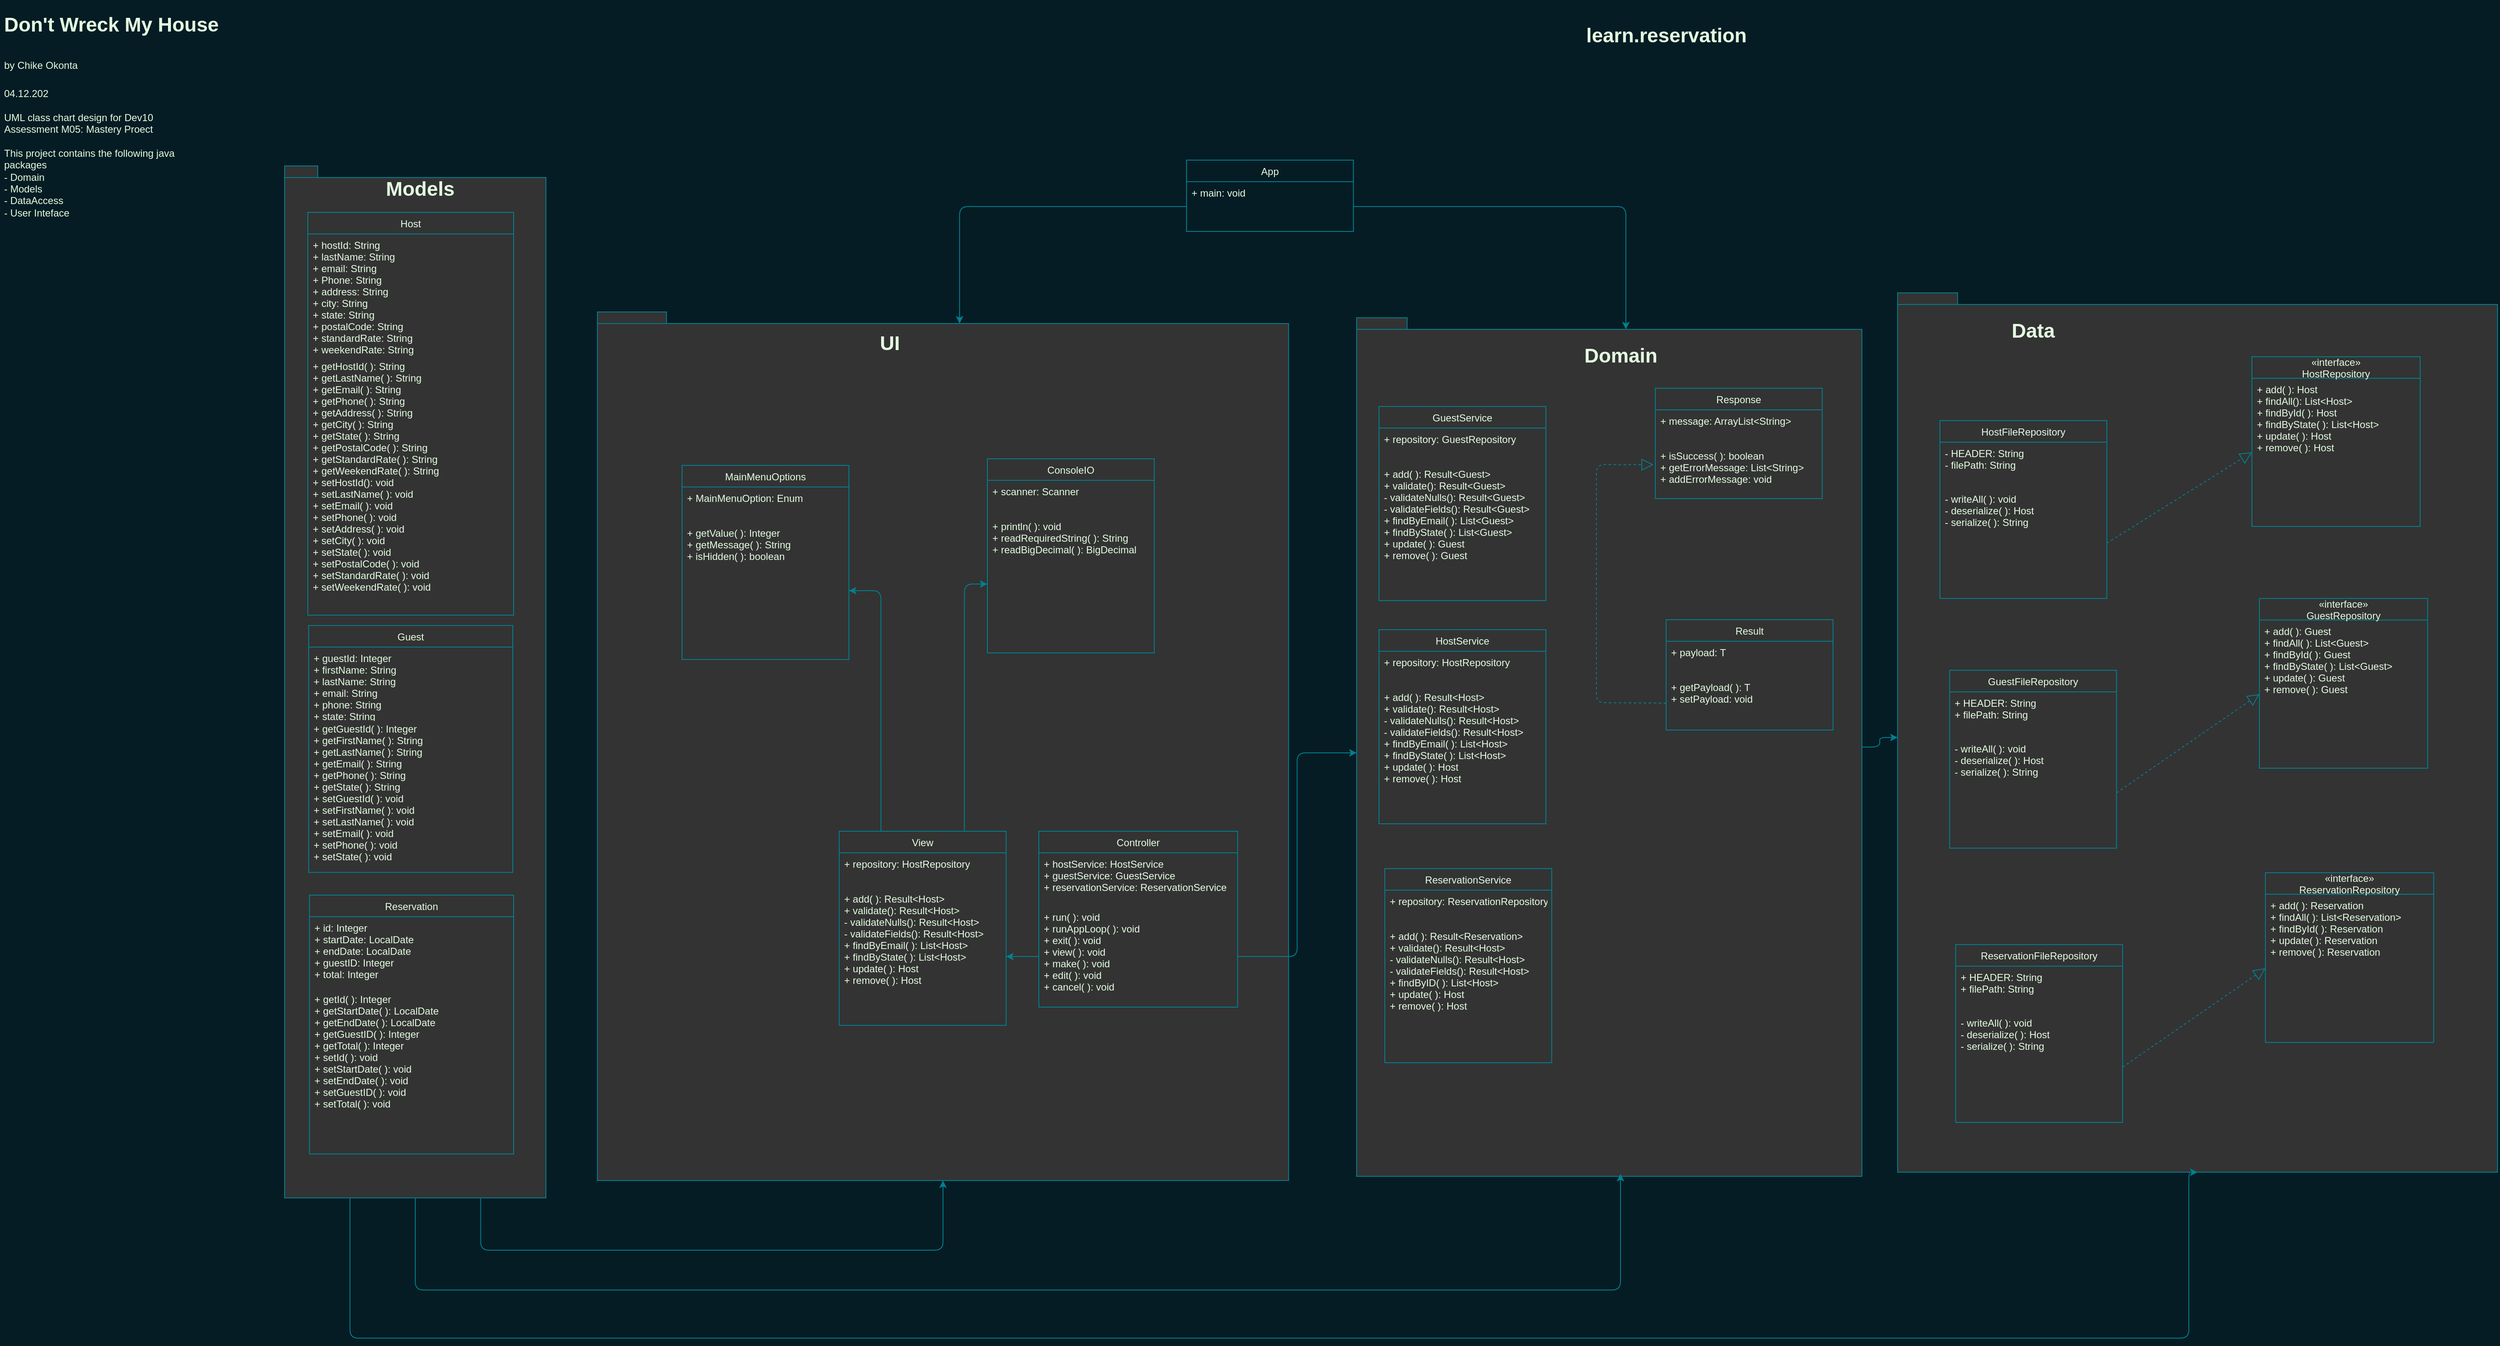 <mxfile version="14.6.0" type="device"><diagram id="C5RBs43oDa-KdzZeNtuy" name="Page-1"><mxGraphModel dx="1796" dy="1861" grid="0" gridSize="10" guides="1" tooltips="1" connect="1" arrows="1" fold="1" page="1" pageScale="1" pageWidth="413" pageHeight="583" background="#061C24" math="0" shadow="0"><root><mxCell id="WIyWlLk6GJQsqaUBKTNV-0"/><mxCell id="WIyWlLk6GJQsqaUBKTNV-1" parent="WIyWlLk6GJQsqaUBKTNV-0"/><mxCell id="X1wV24dMDwGqUg4bcwOv-81" value="" style="group" parent="WIyWlLk6GJQsqaUBKTNV-1" vertex="1" connectable="0"><mxGeometry x="-4" y="-931" width="315" height="1244" as="geometry"/></mxCell><mxCell id="X1wV24dMDwGqUg4bcwOv-82" value="" style="shape=folder;fontStyle=1;spacingTop=10;tabWidth=40;tabHeight=14;tabPosition=left;html=1;strokeColor=#028090;fontColor=#E4FDE1;fillColor=#333333;" parent="X1wV24dMDwGqUg4bcwOv-81" vertex="1"><mxGeometry width="315" height="1244" as="geometry"/></mxCell><mxCell id="X1wV24dMDwGqUg4bcwOv-83" value="Models" style="text;strokeColor=none;fillColor=none;html=1;fontSize=24;fontStyle=1;verticalAlign=middle;align=center;fontColor=#E4FDE1;" parent="X1wV24dMDwGqUg4bcwOv-81" vertex="1"><mxGeometry x="78" y="19.429" width="170" height="17.097" as="geometry"/></mxCell><mxCell id="X1wV24dMDwGqUg4bcwOv-84" value="Host" style="swimlane;fontStyle=0;childLayout=stackLayout;horizontal=1;startSize=26;fillColor=none;horizontalStack=0;resizeParent=1;resizeParentMax=0;resizeLast=0;collapsible=1;marginBottom=0;rounded=0;sketch=0;fontColor=#E4FDE1;strokeColor=#028090;" parent="X1wV24dMDwGqUg4bcwOv-81" vertex="1"><mxGeometry x="28" y="55.957" width="248" height="485.52" as="geometry"/></mxCell><mxCell id="X1wV24dMDwGqUg4bcwOv-85" value="+ hostId: String&#10;+ lastName: String&#10;+ email: String&#10;+ Phone: String&#10;+ address: String&#10;+ city: String&#10;+ state: String&#10;+ postalCode: String&#10;+ standardRate: String&#10;+ weekendRate: String&#10;" style="text;strokeColor=none;fillColor=none;align=left;verticalAlign=top;spacingLeft=4;spacingRight=4;overflow=hidden;rotatable=0;points=[[0,0.5],[1,0.5]];portConstraint=eastwest;fontColor=#E4FDE1;" parent="X1wV24dMDwGqUg4bcwOv-84" vertex="1"><mxGeometry y="26" width="248" height="146" as="geometry"/></mxCell><mxCell id="X1wV24dMDwGqUg4bcwOv-112" value="+ getHostId( ): String&#10;+ getLastName( ): String&#10;+ getEmail( ): String&#10;+ getPhone( ): String&#10;+ getAddress( ): String&#10;+ getCity( ): String&#10;+ getState( ): String&#10;+ getPostalCode( ): String&#10;+ getStandardRate( ): String&#10;+ getWeekendRate( ): String&#10;+ setHostId(): void&#10;+ setLastName( ): void&#10;+ setEmail( ): void&#10;+ setPhone( ): void&#10;+ setAddress( ): void&#10;+ setCity( ): void&#10;+ setState( ): void&#10;+ setPostalCode( ): void&#10;+ setStandardRate( ): void&#10;+ setWeekendRate( ): void&#10;" style="text;strokeColor=none;fillColor=none;align=left;verticalAlign=top;spacingLeft=4;spacingRight=4;overflow=hidden;rotatable=0;points=[[0,0.5],[1,0.5]];portConstraint=eastwest;fontColor=#E4FDE1;" parent="X1wV24dMDwGqUg4bcwOv-84" vertex="1"><mxGeometry y="172" width="248" height="313.52" as="geometry"/></mxCell><mxCell id="X1wV24dMDwGqUg4bcwOv-89" value="Guest" style="swimlane;fontStyle=0;childLayout=stackLayout;horizontal=1;startSize=26;fillColor=none;horizontalStack=0;resizeParent=1;resizeParentMax=0;resizeLast=0;collapsible=1;marginBottom=0;rounded=0;sketch=0;fontColor=#E4FDE1;strokeColor=#028090;" parent="X1wV24dMDwGqUg4bcwOv-81" vertex="1"><mxGeometry x="29" y="554" width="246" height="297.685" as="geometry"/></mxCell><mxCell id="X1wV24dMDwGqUg4bcwOv-90" value="+ guestId: Integer&#10;+ firstName: String&#10;+ lastName: String&#10;+ email: String&#10;+ phone: String&#10;+ state: String&#10;" style="text;strokeColor=none;fillColor=none;align=left;verticalAlign=top;spacingLeft=4;spacingRight=4;overflow=hidden;rotatable=0;points=[[0,0.5],[1,0.5]];portConstraint=eastwest;fontColor=#E4FDE1;" parent="X1wV24dMDwGqUg4bcwOv-89" vertex="1"><mxGeometry y="26" width="246" height="85.106" as="geometry"/></mxCell><mxCell id="X1wV24dMDwGqUg4bcwOv-116" value="+ getGuestId( ): Integer&#10;+ getFirstName( ): String&#10;+ getLastName( ): String&#10;+ getEmail( ): String&#10;+ getPhone( ): String&#10;+ getState( ): String&#10;+ setGuestId( ): void&#10;+ setFirstName( ): void&#10;+ setLastName( ): void&#10;+ setEmail( ): void&#10;+ setPhone( ): void&#10;+ setState( ): void&#10;&#10;" style="text;strokeColor=none;fillColor=none;align=left;verticalAlign=top;spacingLeft=4;spacingRight=4;overflow=hidden;rotatable=0;points=[[0,0.5],[1,0.5]];portConstraint=eastwest;fontColor=#E4FDE1;" parent="X1wV24dMDwGqUg4bcwOv-89" vertex="1"><mxGeometry y="111.106" width="246" height="186.579" as="geometry"/></mxCell><mxCell id="X1wV24dMDwGqUg4bcwOv-94" value="Reservation" style="swimlane;fontStyle=0;childLayout=stackLayout;horizontal=1;startSize=26;fillColor=none;horizontalStack=0;resizeParent=1;resizeParentMax=0;resizeLast=0;collapsible=1;marginBottom=0;rounded=0;sketch=0;fontColor=#E4FDE1;strokeColor=#028090;" parent="X1wV24dMDwGqUg4bcwOv-81" vertex="1"><mxGeometry x="30" y="879" width="246" height="312" as="geometry"/></mxCell><mxCell id="X1wV24dMDwGqUg4bcwOv-95" value="+ id: Integer&#10;+ startDate: LocalDate&#10;+ endDate: LocalDate&#10;+ guestID: Integer&#10;+ total: Integer&#10;" style="text;strokeColor=none;fillColor=none;align=left;verticalAlign=top;spacingLeft=4;spacingRight=4;overflow=hidden;rotatable=0;points=[[0,0.5],[1,0.5]];portConstraint=eastwest;fontColor=#E4FDE1;" parent="X1wV24dMDwGqUg4bcwOv-94" vertex="1"><mxGeometry y="26" width="246" height="86" as="geometry"/></mxCell><mxCell id="X1wV24dMDwGqUg4bcwOv-125" value="+ getId( ): Integer&#10;+ getStartDate( ): LocalDate&#10;+ getEndDate( ): LocalDate&#10;+ getGuestID( ): Integer&#10;+ getTotal( ): Integer&#10;+ setId( ): void&#10;+ setStartDate( ): void&#10;+ setEndDate( ): void&#10;+ setGuestID( ): void&#10;+ setTotal( ): void&#10;" style="text;strokeColor=none;fillColor=none;align=left;verticalAlign=top;spacingLeft=4;spacingRight=4;overflow=hidden;rotatable=0;points=[[0,0.5],[1,0.5]];portConstraint=eastwest;fontColor=#E4FDE1;" parent="X1wV24dMDwGqUg4bcwOv-94" vertex="1"><mxGeometry y="112" width="246" height="200" as="geometry"/></mxCell><mxCell id="X1wV24dMDwGqUg4bcwOv-99" value="" style="group" parent="WIyWlLk6GJQsqaUBKTNV-1" vertex="1" connectable="0"><mxGeometry x="1288" y="-748" width="609" height="1035" as="geometry"/></mxCell><mxCell id="X1wV24dMDwGqUg4bcwOv-29" value="" style="shape=folder;fontStyle=1;spacingTop=10;tabWidth=40;tabHeight=14;tabPosition=left;html=1;strokeColor=#028090;fontColor=#E4FDE1;fillColor=#333333;" parent="X1wV24dMDwGqUg4bcwOv-99" vertex="1"><mxGeometry width="609" height="1035" as="geometry"/></mxCell><mxCell id="X1wV24dMDwGqUg4bcwOv-30" value="Domain" style="text;strokeColor=none;fillColor=none;html=1;fontSize=24;fontStyle=1;verticalAlign=middle;align=center;fontColor=#E4FDE1;" parent="X1wV24dMDwGqUg4bcwOv-99" vertex="1"><mxGeometry x="258.996" y="32.505" width="117.248" height="26.485" as="geometry"/></mxCell><mxCell id="X1wV24dMDwGqUg4bcwOv-186" value="Response" style="swimlane;fontStyle=0;childLayout=stackLayout;horizontal=1;startSize=26;fillColor=none;horizontalStack=0;resizeParent=1;resizeParentMax=0;resizeLast=0;collapsible=1;marginBottom=0;rounded=0;sketch=0;fontColor=#E4FDE1;strokeColor=#028090;" parent="X1wV24dMDwGqUg4bcwOv-99" vertex="1"><mxGeometry x="360.003" y="84.995" width="201.14" height="133" as="geometry"/></mxCell><mxCell id="X1wV24dMDwGqUg4bcwOv-187" value="+ message: ArrayList&lt;String&gt;" style="text;strokeColor=none;fillColor=none;align=left;verticalAlign=top;spacingLeft=4;spacingRight=4;overflow=hidden;rotatable=0;points=[[0,0.5],[1,0.5]];portConstraint=eastwest;fontColor=#E4FDE1;" parent="X1wV24dMDwGqUg4bcwOv-186" vertex="1"><mxGeometry y="26" width="201.14" height="42" as="geometry"/></mxCell><mxCell id="X1wV24dMDwGqUg4bcwOv-188" value="+ isSuccess( ): boolean&#10;+ getErrorMessage: List&lt;String&gt;&#10;+ addErrorMessage: void" style="text;strokeColor=none;fillColor=none;align=left;verticalAlign=top;spacingLeft=4;spacingRight=4;overflow=hidden;rotatable=0;points=[[0,0.5],[1,0.5]];portConstraint=eastwest;fontColor=#E4FDE1;" parent="X1wV24dMDwGqUg4bcwOv-186" vertex="1"><mxGeometry y="68" width="201.14" height="65" as="geometry"/></mxCell><mxCell id="X1wV24dMDwGqUg4bcwOv-190" value="Result" style="swimlane;fontStyle=0;childLayout=stackLayout;horizontal=1;startSize=26;fillColor=none;horizontalStack=0;resizeParent=1;resizeParentMax=0;resizeLast=0;collapsible=1;marginBottom=0;rounded=0;sketch=0;fontColor=#E4FDE1;strokeColor=#028090;" parent="X1wV24dMDwGqUg4bcwOv-99" vertex="1"><mxGeometry x="373.003" y="363.995" width="201.14" height="133" as="geometry"/></mxCell><mxCell id="X1wV24dMDwGqUg4bcwOv-191" value="+ payload: T" style="text;strokeColor=none;fillColor=none;align=left;verticalAlign=top;spacingLeft=4;spacingRight=4;overflow=hidden;rotatable=0;points=[[0,0.5],[1,0.5]];portConstraint=eastwest;fontColor=#E4FDE1;" parent="X1wV24dMDwGqUg4bcwOv-190" vertex="1"><mxGeometry y="26" width="201.14" height="42" as="geometry"/></mxCell><mxCell id="X1wV24dMDwGqUg4bcwOv-192" value="+ getPayload( ): T&#10;+ setPayload: void" style="text;strokeColor=none;fillColor=none;align=left;verticalAlign=top;spacingLeft=4;spacingRight=4;overflow=hidden;rotatable=0;points=[[0,0.5],[1,0.5]];portConstraint=eastwest;fontColor=#E4FDE1;" parent="X1wV24dMDwGqUg4bcwOv-190" vertex="1"><mxGeometry y="68" width="201.14" height="65" as="geometry"/></mxCell><mxCell id="X1wV24dMDwGqUg4bcwOv-193" value="" style="endArrow=block;dashed=1;endFill=0;endSize=12;html=1;fontColor=#E4FDE1;strokeColor=#028090;fillColor=#F45B69;exitX=0;exitY=0.5;exitDx=0;exitDy=0;entryX=-0.011;entryY=0.372;entryDx=0;entryDy=0;entryPerimeter=0;" parent="X1wV24dMDwGqUg4bcwOv-99" source="X1wV24dMDwGqUg4bcwOv-192" target="X1wV24dMDwGqUg4bcwOv-188" edge="1"><mxGeometry width="160" relative="1" as="geometry"><mxPoint x="166" y="290" as="sourcePoint"/><mxPoint x="326" y="290" as="targetPoint"/><Array as="points"><mxPoint x="289" y="464"/><mxPoint x="289" y="177"/></Array></mxGeometry></mxCell><mxCell id="X1wV24dMDwGqUg4bcwOv-194" value="HostService" style="swimlane;fontStyle=0;childLayout=stackLayout;horizontal=1;startSize=26;fillColor=none;horizontalStack=0;resizeParent=1;resizeParentMax=0;resizeLast=0;collapsible=1;marginBottom=0;rounded=0;sketch=0;fontColor=#E4FDE1;strokeColor=#028090;" parent="X1wV24dMDwGqUg4bcwOv-99" vertex="1"><mxGeometry x="27" y="376" width="201.14" height="234" as="geometry"/></mxCell><mxCell id="X1wV24dMDwGqUg4bcwOv-195" value="+ repository: HostRepository" style="text;strokeColor=none;fillColor=none;align=left;verticalAlign=top;spacingLeft=4;spacingRight=4;overflow=hidden;rotatable=0;points=[[0,0.5],[1,0.5]];portConstraint=eastwest;fontColor=#E4FDE1;" parent="X1wV24dMDwGqUg4bcwOv-194" vertex="1"><mxGeometry y="26" width="201.14" height="42" as="geometry"/></mxCell><mxCell id="X1wV24dMDwGqUg4bcwOv-196" value="+ add( ): Result&lt;Host&gt;&#10;+ validate(): Result&lt;Host&gt;&#10;- validateNulls(): Result&lt;Host&gt;&#10;- validateFields(): Result&lt;Host&gt; &#10;+ findByEmail( ): List&lt;Host&gt;&#10;+ findByState( ): List&lt;Host&gt; &#10;+ update( ): Host&#10;+ remove( ): Host" style="text;strokeColor=none;fillColor=none;align=left;verticalAlign=top;spacingLeft=4;spacingRight=4;overflow=hidden;rotatable=0;points=[[0,0.5],[1,0.5]];portConstraint=eastwest;fontColor=#E4FDE1;" parent="X1wV24dMDwGqUg4bcwOv-194" vertex="1"><mxGeometry y="68" width="201.14" height="166" as="geometry"/></mxCell><mxCell id="X1wV24dMDwGqUg4bcwOv-199" value="GuestService" style="swimlane;fontStyle=0;childLayout=stackLayout;horizontal=1;startSize=26;fillColor=none;horizontalStack=0;resizeParent=1;resizeParentMax=0;resizeLast=0;collapsible=1;marginBottom=0;rounded=0;sketch=0;fontColor=#E4FDE1;strokeColor=#028090;" parent="X1wV24dMDwGqUg4bcwOv-99" vertex="1"><mxGeometry x="27" y="107" width="201.14" height="234" as="geometry"/></mxCell><mxCell id="X1wV24dMDwGqUg4bcwOv-200" value="+ repository: GuestRepository" style="text;strokeColor=none;fillColor=none;align=left;verticalAlign=top;spacingLeft=4;spacingRight=4;overflow=hidden;rotatable=0;points=[[0,0.5],[1,0.5]];portConstraint=eastwest;fontColor=#E4FDE1;" parent="X1wV24dMDwGqUg4bcwOv-199" vertex="1"><mxGeometry y="26" width="201.14" height="42" as="geometry"/></mxCell><mxCell id="X1wV24dMDwGqUg4bcwOv-201" value="+ add( ): Result&lt;Guest&gt;&#10;+ validate(): Result&lt;Guest&gt;&#10;- validateNulls(): Result&lt;Guest&gt;&#10;- validateFields(): Result&lt;Guest&gt; &#10;+ findByEmail( ): List&lt;Guest&gt;&#10;+ findByState( ): List&lt;Guest&gt; &#10;+ update( ): Guest&#10;+ remove( ): Guest" style="text;strokeColor=none;fillColor=none;align=left;verticalAlign=top;spacingLeft=4;spacingRight=4;overflow=hidden;rotatable=0;points=[[0,0.5],[1,0.5]];portConstraint=eastwest;fontColor=#E4FDE1;" parent="X1wV24dMDwGqUg4bcwOv-199" vertex="1"><mxGeometry y="68" width="201.14" height="166" as="geometry"/></mxCell><mxCell id="X1wV24dMDwGqUg4bcwOv-202" value="ReservationService" style="swimlane;fontStyle=0;childLayout=stackLayout;horizontal=1;startSize=26;fillColor=none;horizontalStack=0;resizeParent=1;resizeParentMax=0;resizeLast=0;collapsible=1;marginBottom=0;rounded=0;sketch=0;fontColor=#E4FDE1;strokeColor=#028090;" parent="X1wV24dMDwGqUg4bcwOv-99" vertex="1"><mxGeometry x="34" y="664" width="201.14" height="234" as="geometry"/></mxCell><mxCell id="X1wV24dMDwGqUg4bcwOv-203" value="+ repository: ReservationRepository" style="text;strokeColor=none;fillColor=none;align=left;verticalAlign=top;spacingLeft=4;spacingRight=4;overflow=hidden;rotatable=0;points=[[0,0.5],[1,0.5]];portConstraint=eastwest;fontColor=#E4FDE1;" parent="X1wV24dMDwGqUg4bcwOv-202" vertex="1"><mxGeometry y="26" width="201.14" height="42" as="geometry"/></mxCell><mxCell id="X1wV24dMDwGqUg4bcwOv-204" value="+ add( ): Result&lt;Reservation&gt;&#10;+ validate(): Result&lt;Host&gt;&#10;- validateNulls(): Result&lt;Host&gt;&#10;- validateFields(): Result&lt;Host&gt; &#10;+ findByID( ): List&lt;Host&gt;&#10;+ update( ): Host&#10;+ remove( ): Host" style="text;strokeColor=none;fillColor=none;align=left;verticalAlign=top;spacingLeft=4;spacingRight=4;overflow=hidden;rotatable=0;points=[[0,0.5],[1,0.5]];portConstraint=eastwest;fontColor=#E4FDE1;" parent="X1wV24dMDwGqUg4bcwOv-202" vertex="1"><mxGeometry y="68" width="201.14" height="166" as="geometry"/></mxCell><mxCell id="X1wV24dMDwGqUg4bcwOv-108" value="&lt;h1&gt;&lt;span&gt;Don't Wreck My House&lt;/span&gt;&lt;/h1&gt;&lt;h1&gt;&lt;span style=&quot;font-size: 12px ; font-weight: normal&quot;&gt;by Chike Okonta&lt;/span&gt;&lt;br&gt;&lt;/h1&gt;&lt;div&gt;04.12.202&lt;/div&gt;&lt;div&gt;&lt;br&gt;&lt;/div&gt;&lt;div&gt;UML class chart design for Dev10&lt;/div&gt;&lt;div&gt;Assessment M05: Mastery Proect&lt;/div&gt;&lt;div&gt;&lt;br&gt;&lt;/div&gt;&lt;div&gt;This project contains the following java packages&lt;/div&gt;&lt;div&gt;- Domain&lt;/div&gt;&lt;div&gt;- Models&lt;/div&gt;&lt;div&gt;- DataAccess&lt;/div&gt;&lt;div&gt;- User Inteface&amp;nbsp;&lt;/div&gt;" style="text;html=1;strokeColor=none;fillColor=none;spacing=5;spacingTop=-20;whiteSpace=wrap;overflow=hidden;rounded=0;sketch=0;fontColor=#E4FDE1;" parent="WIyWlLk6GJQsqaUBKTNV-1" vertex="1"><mxGeometry x="-347" y="-1121" width="267" height="328" as="geometry"/></mxCell><mxCell id="X1wV24dMDwGqUg4bcwOv-140" value="" style="group" parent="WIyWlLk6GJQsqaUBKTNV-1" vertex="1" connectable="0"><mxGeometry x="1943" y="-766" width="722" height="1058" as="geometry"/></mxCell><mxCell id="X1wV24dMDwGqUg4bcwOv-141" value="" style="shape=folder;fontStyle=1;spacingTop=10;tabWidth=40;tabHeight=14;tabPosition=left;html=1;strokeColor=#028090;fontColor=#E4FDE1;fillColor=#333333;" parent="X1wV24dMDwGqUg4bcwOv-140" vertex="1"><mxGeometry x="-3" y="-12" width="723" height="1060" as="geometry"/></mxCell><mxCell id="X1wV24dMDwGqUg4bcwOv-142" value="Data" style="text;strokeColor=none;fillColor=none;html=1;fontSize=24;fontStyle=1;verticalAlign=middle;align=center;fontColor=#E4FDE1;" parent="X1wV24dMDwGqUg4bcwOv-140" vertex="1"><mxGeometry x="90.778" y="20.583" width="139.003" height="26.913" as="geometry"/></mxCell><mxCell id="X1wV24dMDwGqUg4bcwOv-143" value="HostFileRepository" style="swimlane;fontStyle=0;childLayout=stackLayout;horizontal=1;startSize=26;fillColor=none;horizontalStack=0;resizeParent=1;resizeParentMax=0;resizeLast=0;collapsible=1;marginBottom=0;rounded=0;sketch=0;fontColor=#E4FDE1;strokeColor=#028090;" parent="X1wV24dMDwGqUg4bcwOv-140" vertex="1"><mxGeometry x="48.003" y="141.998" width="201.14" height="214.388" as="geometry"/></mxCell><mxCell id="X1wV24dMDwGqUg4bcwOv-144" value="- HEADER: String&#10;- filePath: String" style="text;strokeColor=none;fillColor=none;align=left;verticalAlign=top;spacingLeft=4;spacingRight=4;overflow=hidden;rotatable=0;points=[[0,0.5],[1,0.5]];portConstraint=eastwest;fontColor=#E4FDE1;" parent="X1wV24dMDwGqUg4bcwOv-143" vertex="1"><mxGeometry y="26" width="201.14" height="55.049" as="geometry"/></mxCell><mxCell id="X1wV24dMDwGqUg4bcwOv-147" value="- writeAll( ): void&#10;- deserialize( ): Host&#10;- serialize( ): String" style="text;strokeColor=none;fillColor=none;align=left;verticalAlign=top;spacingLeft=4;spacingRight=4;overflow=hidden;rotatable=0;points=[[0,0.5],[1,0.5]];portConstraint=eastwest;fontColor=#E4FDE1;" parent="X1wV24dMDwGqUg4bcwOv-143" vertex="1"><mxGeometry y="81.049" width="201.14" height="133.34" as="geometry"/></mxCell><mxCell id="X1wV24dMDwGqUg4bcwOv-158" value="«interface»&#10;HostRepository" style="swimlane;fontStyle=0;childLayout=stackLayout;horizontal=1;startSize=26;fillColor=none;horizontalStack=0;resizeParent=1;resizeParentMax=0;resizeLast=0;collapsible=1;marginBottom=0;rounded=0;sketch=0;fontColor=#E4FDE1;strokeColor=#028090;" parent="X1wV24dMDwGqUg4bcwOv-140" vertex="1"><mxGeometry x="423.998" y="65.005" width="202.776" height="204.602" as="geometry"/></mxCell><mxCell id="X1wV24dMDwGqUg4bcwOv-159" value="+ add( ): Host&#10;+ findAll(): List&lt;Host&gt; &#10;+ findById( ): Host&#10;+ findByState( ): List&lt;Host&gt; &#10;+ update( ): Host&#10;+ remove( ): Host&#10;&#10; &#10;" style="text;strokeColor=none;fillColor=none;align=left;verticalAlign=top;spacingLeft=4;spacingRight=4;overflow=hidden;rotatable=0;points=[[0,0.5],[1,0.5]];portConstraint=eastwest;fontColor=#E4FDE1;" parent="X1wV24dMDwGqUg4bcwOv-158" vertex="1"><mxGeometry y="26" width="202.776" height="178.602" as="geometry"/></mxCell><mxCell id="X1wV24dMDwGqUg4bcwOv-163" value="" style="endArrow=block;dashed=1;endFill=0;endSize=12;html=1;fontColor=#E4FDE1;strokeColor=#028090;fillColor=#F45B69;entryX=0;entryY=0.5;entryDx=0;entryDy=0;exitX=1;exitY=0.5;exitDx=0;exitDy=0;" parent="X1wV24dMDwGqUg4bcwOv-140" source="X1wV24dMDwGqUg4bcwOv-147" target="X1wV24dMDwGqUg4bcwOv-159" edge="1"><mxGeometry width="160" relative="1" as="geometry"><mxPoint x="254.626" y="184.505" as="sourcePoint"/><mxPoint x="444.314" y="184.505" as="targetPoint"/></mxGeometry></mxCell><mxCell id="X1wV24dMDwGqUg4bcwOv-171" value="GuestFileRepository" style="swimlane;fontStyle=0;childLayout=stackLayout;horizontal=1;startSize=26;fillColor=none;horizontalStack=0;resizeParent=1;resizeParentMax=0;resizeLast=0;collapsible=1;marginBottom=0;rounded=0;sketch=0;fontColor=#E4FDE1;strokeColor=#028090;" parent="X1wV24dMDwGqUg4bcwOv-140" vertex="1"><mxGeometry x="59.713" y="443.004" width="201.14" height="214.388" as="geometry"/></mxCell><mxCell id="X1wV24dMDwGqUg4bcwOv-172" value="+ HEADER: String&#10;+ filePath: String" style="text;strokeColor=none;fillColor=none;align=left;verticalAlign=top;spacingLeft=4;spacingRight=4;overflow=hidden;rotatable=0;points=[[0,0.5],[1,0.5]];portConstraint=eastwest;fontColor=#E4FDE1;" parent="X1wV24dMDwGqUg4bcwOv-171" vertex="1"><mxGeometry y="26" width="201.14" height="55.049" as="geometry"/></mxCell><mxCell id="X1wV24dMDwGqUg4bcwOv-173" value="- writeAll( ): void&#10;- deserialize( ): Host&#10;- serialize( ): String" style="text;strokeColor=none;fillColor=none;align=left;verticalAlign=top;spacingLeft=4;spacingRight=4;overflow=hidden;rotatable=0;points=[[0,0.5],[1,0.5]];portConstraint=eastwest;fontColor=#E4FDE1;" parent="X1wV24dMDwGqUg4bcwOv-171" vertex="1"><mxGeometry y="81.049" width="201.14" height="133.34" as="geometry"/></mxCell><mxCell id="X1wV24dMDwGqUg4bcwOv-176" value="" style="endArrow=block;dashed=1;endFill=0;endSize=12;html=1;fontColor=#E4FDE1;strokeColor=#028090;fillColor=#F45B69;entryX=0;entryY=0.5;entryDx=0;entryDy=0;exitX=1;exitY=0.5;exitDx=0;exitDy=0;" parent="X1wV24dMDwGqUg4bcwOv-140" source="X1wV24dMDwGqUg4bcwOv-173" target="X1wV24dMDwGqUg4bcwOv-175" edge="1"><mxGeometry width="160" relative="1" as="geometry"><mxPoint x="255" y="468" as="sourcePoint"/><mxPoint x="-1997.92" y="1582.738" as="targetPoint"/></mxGeometry></mxCell><mxCell id="X1wV24dMDwGqUg4bcwOv-174" value="«interface»&#10;GuestRepository" style="swimlane;fontStyle=0;childLayout=stackLayout;horizontal=1;startSize=26;fillColor=none;horizontalStack=0;resizeParent=1;resizeParentMax=0;resizeLast=0;collapsible=1;marginBottom=0;rounded=0;sketch=0;fontColor=#E4FDE1;strokeColor=#028090;" parent="X1wV24dMDwGqUg4bcwOv-140" vertex="1"><mxGeometry x="432.998" y="356.391" width="202.776" height="204.602" as="geometry"/></mxCell><mxCell id="X1wV24dMDwGqUg4bcwOv-175" value="+ add( ): Guest&#10;+ findAll( ): List&lt;Guest&gt; &#10;+ findById( ): Guest&#10;+ findByState( ): List&lt;Guest&gt; &#10;+ update( ): Guest&#10;+ remove( ): Guest&#10;&#10; &#10;" style="text;strokeColor=none;fillColor=none;align=left;verticalAlign=top;spacingLeft=4;spacingRight=4;overflow=hidden;rotatable=0;points=[[0,0.5],[1,0.5]];portConstraint=eastwest;fontColor=#E4FDE1;" parent="X1wV24dMDwGqUg4bcwOv-174" vertex="1"><mxGeometry y="26" width="202.776" height="178.602" as="geometry"/></mxCell><mxCell id="X1wV24dMDwGqUg4bcwOv-177" value="ReservationFileRepository" style="swimlane;fontStyle=0;childLayout=stackLayout;horizontal=1;startSize=26;fillColor=none;horizontalStack=0;resizeParent=1;resizeParentMax=0;resizeLast=0;collapsible=1;marginBottom=0;rounded=0;sketch=0;fontColor=#E4FDE1;strokeColor=#028090;" parent="X1wV24dMDwGqUg4bcwOv-140" vertex="1"><mxGeometry x="67.003" y="773.614" width="201.14" height="214.388" as="geometry"/></mxCell><mxCell id="X1wV24dMDwGqUg4bcwOv-178" value="+ HEADER: String&#10;+ filePath: String" style="text;strokeColor=none;fillColor=none;align=left;verticalAlign=top;spacingLeft=4;spacingRight=4;overflow=hidden;rotatable=0;points=[[0,0.5],[1,0.5]];portConstraint=eastwest;fontColor=#E4FDE1;" parent="X1wV24dMDwGqUg4bcwOv-177" vertex="1"><mxGeometry y="26" width="201.14" height="55.049" as="geometry"/></mxCell><mxCell id="X1wV24dMDwGqUg4bcwOv-179" value="- writeAll( ): void&#10;- deserialize( ): Host&#10;- serialize( ): String" style="text;strokeColor=none;fillColor=none;align=left;verticalAlign=top;spacingLeft=4;spacingRight=4;overflow=hidden;rotatable=0;points=[[0,0.5],[1,0.5]];portConstraint=eastwest;fontColor=#E4FDE1;" parent="X1wV24dMDwGqUg4bcwOv-177" vertex="1"><mxGeometry y="81.049" width="201.14" height="133.34" as="geometry"/></mxCell><mxCell id="X1wV24dMDwGqUg4bcwOv-180" value="" style="endArrow=block;dashed=1;endFill=0;endSize=12;html=1;fontColor=#E4FDE1;strokeColor=#028090;fillColor=#F45B69;entryX=0;entryY=0.5;entryDx=0;entryDy=0;exitX=1;exitY=0.5;exitDx=0;exitDy=0;" parent="X1wV24dMDwGqUg4bcwOv-140" source="X1wV24dMDwGqUg4bcwOv-179" target="X1wV24dMDwGqUg4bcwOv-182" edge="1"><mxGeometry width="160" relative="1" as="geometry"><mxPoint x="-1805.71" y="1834.61" as="sourcePoint"/><mxPoint x="-4058.63" y="2949.348" as="targetPoint"/></mxGeometry></mxCell><mxCell id="X1wV24dMDwGqUg4bcwOv-181" value="«interface»&#10;ReservationRepository" style="swimlane;fontStyle=0;childLayout=stackLayout;horizontal=1;startSize=26;fillColor=none;horizontalStack=0;resizeParent=1;resizeParentMax=0;resizeLast=0;collapsible=1;marginBottom=0;rounded=0;sketch=0;fontColor=#E4FDE1;strokeColor=#028090;" parent="X1wV24dMDwGqUg4bcwOv-140" vertex="1"><mxGeometry x="440.288" y="687.001" width="202.776" height="204.602" as="geometry"/></mxCell><mxCell id="X1wV24dMDwGqUg4bcwOv-182" value="+ add( ): Reservation&#10;+ findAll( ): List&lt;Reservation&gt; &#10;+ findById( ): Reservation&#10;+ update( ): Reservation&#10;+ remove( ): Reservation&#10;&#10; &#10;" style="text;strokeColor=none;fillColor=none;align=left;verticalAlign=top;spacingLeft=4;spacingRight=4;overflow=hidden;rotatable=0;points=[[0,0.5],[1,0.5]];portConstraint=eastwest;fontColor=#E4FDE1;" parent="X1wV24dMDwGqUg4bcwOv-181" vertex="1"><mxGeometry y="26" width="202.776" height="178.602" as="geometry"/></mxCell><mxCell id="X1wV24dMDwGqUg4bcwOv-206" value="learn.reservation" style="text;strokeColor=none;fillColor=none;html=1;fontSize=24;fontStyle=1;verticalAlign=middle;align=center;fontColor=#E4FDE1;" parent="WIyWlLk6GJQsqaUBKTNV-1" vertex="1"><mxGeometry x="1435.997" y="-1103.996" width="449.556" height="31.947" as="geometry"/></mxCell><mxCell id="X1wV24dMDwGqUg4bcwOv-207" value="App" style="swimlane;fontStyle=0;childLayout=stackLayout;horizontal=1;startSize=26;fillColor=none;horizontalStack=0;resizeParent=1;resizeParentMax=0;resizeLast=0;collapsible=1;marginBottom=0;rounded=0;sketch=0;fontColor=#E4FDE1;strokeColor=#028090;" parent="WIyWlLk6GJQsqaUBKTNV-1" vertex="1"><mxGeometry x="1083" y="-938" width="201.14" height="86" as="geometry"/></mxCell><mxCell id="X1wV24dMDwGqUg4bcwOv-209" value="+ main: void" style="text;strokeColor=none;fillColor=none;align=left;verticalAlign=top;spacingLeft=4;spacingRight=4;overflow=hidden;rotatable=0;points=[[0,0.5],[1,0.5]];portConstraint=eastwest;fontColor=#E4FDE1;" parent="X1wV24dMDwGqUg4bcwOv-207" vertex="1"><mxGeometry y="26" width="201.14" height="60" as="geometry"/></mxCell><mxCell id="X1wV24dMDwGqUg4bcwOv-210" style="edgeStyle=orthogonalEdgeStyle;curved=0;rounded=1;sketch=0;orthogonalLoop=1;jettySize=auto;html=1;entryX=0;entryY=0;entryDx=324.5;entryDy=14;entryPerimeter=0;fontColor=#E4FDE1;strokeColor=#028090;fillColor=#F45B69;" parent="WIyWlLk6GJQsqaUBKTNV-1" source="X1wV24dMDwGqUg4bcwOv-209" target="X1wV24dMDwGqUg4bcwOv-29" edge="1"><mxGeometry relative="1" as="geometry"/></mxCell><mxCell id="X1wV24dMDwGqUg4bcwOv-211" style="edgeStyle=orthogonalEdgeStyle;curved=0;rounded=1;sketch=0;orthogonalLoop=1;jettySize=auto;html=1;entryX=0;entryY=0;entryDx=436.5;entryDy=14;entryPerimeter=0;fontColor=#E4FDE1;strokeColor=#028090;fillColor=#F45B69;" parent="WIyWlLk6GJQsqaUBKTNV-1" source="X1wV24dMDwGqUg4bcwOv-209" target="X1wV24dMDwGqUg4bcwOv-228" edge="1"><mxGeometry relative="1" as="geometry"><mxPoint x="785.5" y="-715" as="targetPoint"/></mxGeometry></mxCell><mxCell id="X1wV24dMDwGqUg4bcwOv-216" style="edgeStyle=orthogonalEdgeStyle;curved=0;rounded=1;sketch=0;orthogonalLoop=1;jettySize=auto;html=1;entryX=0;entryY=0;entryDx=0;entryDy=536;entryPerimeter=0;fontColor=#E4FDE1;strokeColor=#028090;fillColor=#F45B69;" parent="WIyWlLk6GJQsqaUBKTNV-1" source="X1wV24dMDwGqUg4bcwOv-29" target="X1wV24dMDwGqUg4bcwOv-141" edge="1"><mxGeometry relative="1" as="geometry"/></mxCell><mxCell id="X1wV24dMDwGqUg4bcwOv-218" style="edgeStyle=orthogonalEdgeStyle;curved=0;rounded=1;sketch=0;orthogonalLoop=1;jettySize=auto;html=1;exitX=0.75;exitY=1;exitDx=0;exitDy=0;exitPerimeter=0;entryX=0.5;entryY=1;entryDx=0;entryDy=0;entryPerimeter=0;fontColor=#E4FDE1;strokeColor=#028090;fillColor=#F45B69;" parent="WIyWlLk6GJQsqaUBKTNV-1" source="X1wV24dMDwGqUg4bcwOv-82" target="X1wV24dMDwGqUg4bcwOv-228" edge="1"><mxGeometry relative="1" as="geometry"><mxPoint x="765.5" y="318.0" as="targetPoint"/><Array as="points"><mxPoint x="232" y="376"/><mxPoint x="790" y="376"/></Array></mxGeometry></mxCell><mxCell id="X1wV24dMDwGqUg4bcwOv-219" style="edgeStyle=orthogonalEdgeStyle;curved=0;rounded=1;sketch=0;orthogonalLoop=1;jettySize=auto;html=1;fontColor=#E4FDE1;strokeColor=#028090;fillColor=#F45B69;exitX=0.5;exitY=1;exitDx=0;exitDy=0;exitPerimeter=0;" parent="WIyWlLk6GJQsqaUBKTNV-1" source="X1wV24dMDwGqUg4bcwOv-82" edge="1"><mxGeometry relative="1" as="geometry"><mxPoint x="1606" y="284" as="targetPoint"/><Array as="points"><mxPoint x="154" y="424"/><mxPoint x="1606" y="424"/></Array></mxGeometry></mxCell><mxCell id="X1wV24dMDwGqUg4bcwOv-220" style="edgeStyle=orthogonalEdgeStyle;curved=0;rounded=1;sketch=0;orthogonalLoop=1;jettySize=auto;html=1;exitX=0.25;exitY=1;exitDx=0;exitDy=0;exitPerimeter=0;entryX=0.5;entryY=1;entryDx=0;entryDy=0;entryPerimeter=0;fontColor=#E4FDE1;strokeColor=#028090;fillColor=#F45B69;" parent="WIyWlLk6GJQsqaUBKTNV-1" source="X1wV24dMDwGqUg4bcwOv-82" target="X1wV24dMDwGqUg4bcwOv-141" edge="1"><mxGeometry relative="1" as="geometry"><Array as="points"><mxPoint x="75" y="482"/><mxPoint x="2291" y="482"/></Array></mxGeometry></mxCell><mxCell id="X1wV24dMDwGqUg4bcwOv-227" value="" style="group" parent="WIyWlLk6GJQsqaUBKTNV-1" vertex="1" connectable="0"><mxGeometry x="373" y="-755" width="833" height="1047" as="geometry"/></mxCell><mxCell id="X1wV24dMDwGqUg4bcwOv-228" value="" style="shape=folder;fontStyle=1;spacingTop=10;tabWidth=40;tabHeight=14;tabPosition=left;html=1;strokeColor=#028090;fontColor=#E4FDE1;fillColor=#333333;" parent="X1wV24dMDwGqUg4bcwOv-227" vertex="1"><mxGeometry width="833.0" height="1047.0" as="geometry"/></mxCell><mxCell id="X1wV24dMDwGqUg4bcwOv-229" value="UI" style="text;strokeColor=none;fillColor=none;html=1;fontSize=24;fontStyle=1;verticalAlign=middle;align=center;fontColor=#E4FDE1;" parent="X1wV24dMDwGqUg4bcwOv-227" vertex="1"><mxGeometry x="126.997" y="22.004" width="449.556" height="31.947" as="geometry"/></mxCell><mxCell id="X1wV24dMDwGqUg4bcwOv-235" value="Controller" style="swimlane;fontStyle=0;childLayout=stackLayout;horizontal=1;startSize=26;fillColor=none;horizontalStack=0;resizeParent=1;resizeParentMax=0;resizeLast=0;collapsible=1;marginBottom=0;rounded=0;sketch=0;fontColor=#E4FDE1;strokeColor=#028090;" parent="X1wV24dMDwGqUg4bcwOv-227" vertex="1"><mxGeometry x="532" y="626" width="239.57" height="212" as="geometry"/></mxCell><mxCell id="X1wV24dMDwGqUg4bcwOv-236" value="+ hostService: HostService&#10;+ guestService: GuestService&#10;+ reservationService: ReservationService" style="text;strokeColor=none;fillColor=none;align=left;verticalAlign=top;spacingLeft=4;spacingRight=4;overflow=hidden;rotatable=0;points=[[0,0.5],[1,0.5]];portConstraint=eastwest;fontColor=#E4FDE1;" parent="X1wV24dMDwGqUg4bcwOv-235" vertex="1"><mxGeometry y="26" width="239.57" height="64" as="geometry"/></mxCell><mxCell id="X1wV24dMDwGqUg4bcwOv-237" value="+ run( ): void&#10;+ runAppLoop( ): void&#10;+ exit( ): void&#10;+ view( ): void&#10;+ make( ): void&#10;+ edit( ): void&#10;+ cancel( ): void" style="text;strokeColor=none;fillColor=none;align=left;verticalAlign=top;spacingLeft=4;spacingRight=4;overflow=hidden;rotatable=0;points=[[0,0.5],[1,0.5]];portConstraint=eastwest;fontColor=#E4FDE1;" parent="X1wV24dMDwGqUg4bcwOv-235" vertex="1"><mxGeometry y="90" width="239.57" height="122" as="geometry"/></mxCell><mxCell id="X1wV24dMDwGqUg4bcwOv-247" style="edgeStyle=orthogonalEdgeStyle;curved=0;rounded=1;sketch=0;orthogonalLoop=1;jettySize=auto;html=1;exitX=0.25;exitY=0;exitDx=0;exitDy=0;fontColor=#E4FDE1;strokeColor=#028090;fillColor=#F45B69;" parent="X1wV24dMDwGqUg4bcwOv-227" source="X1wV24dMDwGqUg4bcwOv-238" target="X1wV24dMDwGqUg4bcwOv-243" edge="1"><mxGeometry relative="1" as="geometry"/></mxCell><mxCell id="X1wV24dMDwGqUg4bcwOv-248" style="edgeStyle=orthogonalEdgeStyle;curved=0;rounded=1;sketch=0;orthogonalLoop=1;jettySize=auto;html=1;exitX=0.75;exitY=0;exitDx=0;exitDy=0;entryX=0;entryY=0.5;entryDx=0;entryDy=0;fontColor=#E4FDE1;strokeColor=#028090;fillColor=#F45B69;" parent="X1wV24dMDwGqUg4bcwOv-227" source="X1wV24dMDwGqUg4bcwOv-238" target="X1wV24dMDwGqUg4bcwOv-246" edge="1"><mxGeometry relative="1" as="geometry"/></mxCell><mxCell id="X1wV24dMDwGqUg4bcwOv-238" value="View" style="swimlane;fontStyle=0;childLayout=stackLayout;horizontal=1;startSize=26;fillColor=none;horizontalStack=0;resizeParent=1;resizeParentMax=0;resizeLast=0;collapsible=1;marginBottom=0;rounded=0;sketch=0;fontColor=#E4FDE1;strokeColor=#028090;" parent="X1wV24dMDwGqUg4bcwOv-227" vertex="1"><mxGeometry x="291.43" y="626" width="201.14" height="234" as="geometry"/></mxCell><mxCell id="X1wV24dMDwGqUg4bcwOv-239" value="+ repository: HostRepository" style="text;strokeColor=none;fillColor=none;align=left;verticalAlign=top;spacingLeft=4;spacingRight=4;overflow=hidden;rotatable=0;points=[[0,0.5],[1,0.5]];portConstraint=eastwest;fontColor=#E4FDE1;" parent="X1wV24dMDwGqUg4bcwOv-238" vertex="1"><mxGeometry y="26" width="201.14" height="42" as="geometry"/></mxCell><mxCell id="X1wV24dMDwGqUg4bcwOv-240" value="+ add( ): Result&lt;Host&gt;&#10;+ validate(): Result&lt;Host&gt;&#10;- validateNulls(): Result&lt;Host&gt;&#10;- validateFields(): Result&lt;Host&gt; &#10;+ findByEmail( ): List&lt;Host&gt;&#10;+ findByState( ): List&lt;Host&gt; &#10;+ update( ): Host&#10;+ remove( ): Host" style="text;strokeColor=none;fillColor=none;align=left;verticalAlign=top;spacingLeft=4;spacingRight=4;overflow=hidden;rotatable=0;points=[[0,0.5],[1,0.5]];portConstraint=eastwest;fontColor=#E4FDE1;" parent="X1wV24dMDwGqUg4bcwOv-238" vertex="1"><mxGeometry y="68" width="201.14" height="166" as="geometry"/></mxCell><mxCell id="X1wV24dMDwGqUg4bcwOv-241" value="MainMenuOptions" style="swimlane;fontStyle=0;childLayout=stackLayout;horizontal=1;startSize=26;fillColor=none;horizontalStack=0;resizeParent=1;resizeParentMax=0;resizeLast=0;collapsible=1;marginBottom=0;rounded=0;sketch=0;fontColor=#E4FDE1;strokeColor=#028090;" parent="X1wV24dMDwGqUg4bcwOv-227" vertex="1"><mxGeometry x="102" y="185" width="201.14" height="234" as="geometry"/></mxCell><mxCell id="X1wV24dMDwGqUg4bcwOv-242" value="+ MainMenuOption: Enum" style="text;strokeColor=none;fillColor=none;align=left;verticalAlign=top;spacingLeft=4;spacingRight=4;overflow=hidden;rotatable=0;points=[[0,0.5],[1,0.5]];portConstraint=eastwest;fontColor=#E4FDE1;" parent="X1wV24dMDwGqUg4bcwOv-241" vertex="1"><mxGeometry y="26" width="201.14" height="42" as="geometry"/></mxCell><mxCell id="X1wV24dMDwGqUg4bcwOv-243" value="+ getValue( ): Integer&#10;+ getMessage( ): String&#10;+ isHidden( ): boolean" style="text;strokeColor=none;fillColor=none;align=left;verticalAlign=top;spacingLeft=4;spacingRight=4;overflow=hidden;rotatable=0;points=[[0,0.5],[1,0.5]];portConstraint=eastwest;fontColor=#E4FDE1;" parent="X1wV24dMDwGqUg4bcwOv-241" vertex="1"><mxGeometry y="68" width="201.14" height="166" as="geometry"/></mxCell><mxCell id="X1wV24dMDwGqUg4bcwOv-244" value="ConsoleIO" style="swimlane;fontStyle=0;childLayout=stackLayout;horizontal=1;startSize=26;fillColor=none;horizontalStack=0;resizeParent=1;resizeParentMax=0;resizeLast=0;collapsible=1;marginBottom=0;rounded=0;sketch=0;fontColor=#E4FDE1;strokeColor=#028090;" parent="X1wV24dMDwGqUg4bcwOv-227" vertex="1"><mxGeometry x="470" y="177" width="201.14" height="234" as="geometry"/></mxCell><mxCell id="X1wV24dMDwGqUg4bcwOv-245" value="+ scanner: Scanner" style="text;strokeColor=none;fillColor=none;align=left;verticalAlign=top;spacingLeft=4;spacingRight=4;overflow=hidden;rotatable=0;points=[[0,0.5],[1,0.5]];portConstraint=eastwest;fontColor=#E4FDE1;" parent="X1wV24dMDwGqUg4bcwOv-244" vertex="1"><mxGeometry y="26" width="201.14" height="42" as="geometry"/></mxCell><mxCell id="X1wV24dMDwGqUg4bcwOv-246" value="+ println( ): void&#10;+ readRequiredString( ): String&#10;+ readBigDecimal( ): BigDecimal" style="text;strokeColor=none;fillColor=none;align=left;verticalAlign=top;spacingLeft=4;spacingRight=4;overflow=hidden;rotatable=0;points=[[0,0.5],[1,0.5]];portConstraint=eastwest;fontColor=#E4FDE1;" parent="X1wV24dMDwGqUg4bcwOv-244" vertex="1"><mxGeometry y="68" width="201.14" height="166" as="geometry"/></mxCell><mxCell id="X1wV24dMDwGqUg4bcwOv-249" style="edgeStyle=orthogonalEdgeStyle;curved=0;rounded=1;sketch=0;orthogonalLoop=1;jettySize=auto;html=1;fontColor=#E4FDE1;strokeColor=#028090;fillColor=#F45B69;" parent="X1wV24dMDwGqUg4bcwOv-227" source="X1wV24dMDwGqUg4bcwOv-237" target="X1wV24dMDwGqUg4bcwOv-240" edge="1"><mxGeometry relative="1" as="geometry"/></mxCell><mxCell id="X1wV24dMDwGqUg4bcwOv-252" style="edgeStyle=orthogonalEdgeStyle;curved=0;rounded=1;sketch=0;orthogonalLoop=1;jettySize=auto;html=1;exitX=1;exitY=0.5;exitDx=0;exitDy=0;entryX=0;entryY=0;entryDx=0;entryDy=524.5;entryPerimeter=0;fontColor=#E4FDE1;strokeColor=#028090;fillColor=#F45B69;" parent="WIyWlLk6GJQsqaUBKTNV-1" source="X1wV24dMDwGqUg4bcwOv-237" target="X1wV24dMDwGqUg4bcwOv-29" edge="1"><mxGeometry relative="1" as="geometry"/></mxCell></root></mxGraphModel></diagram></mxfile>